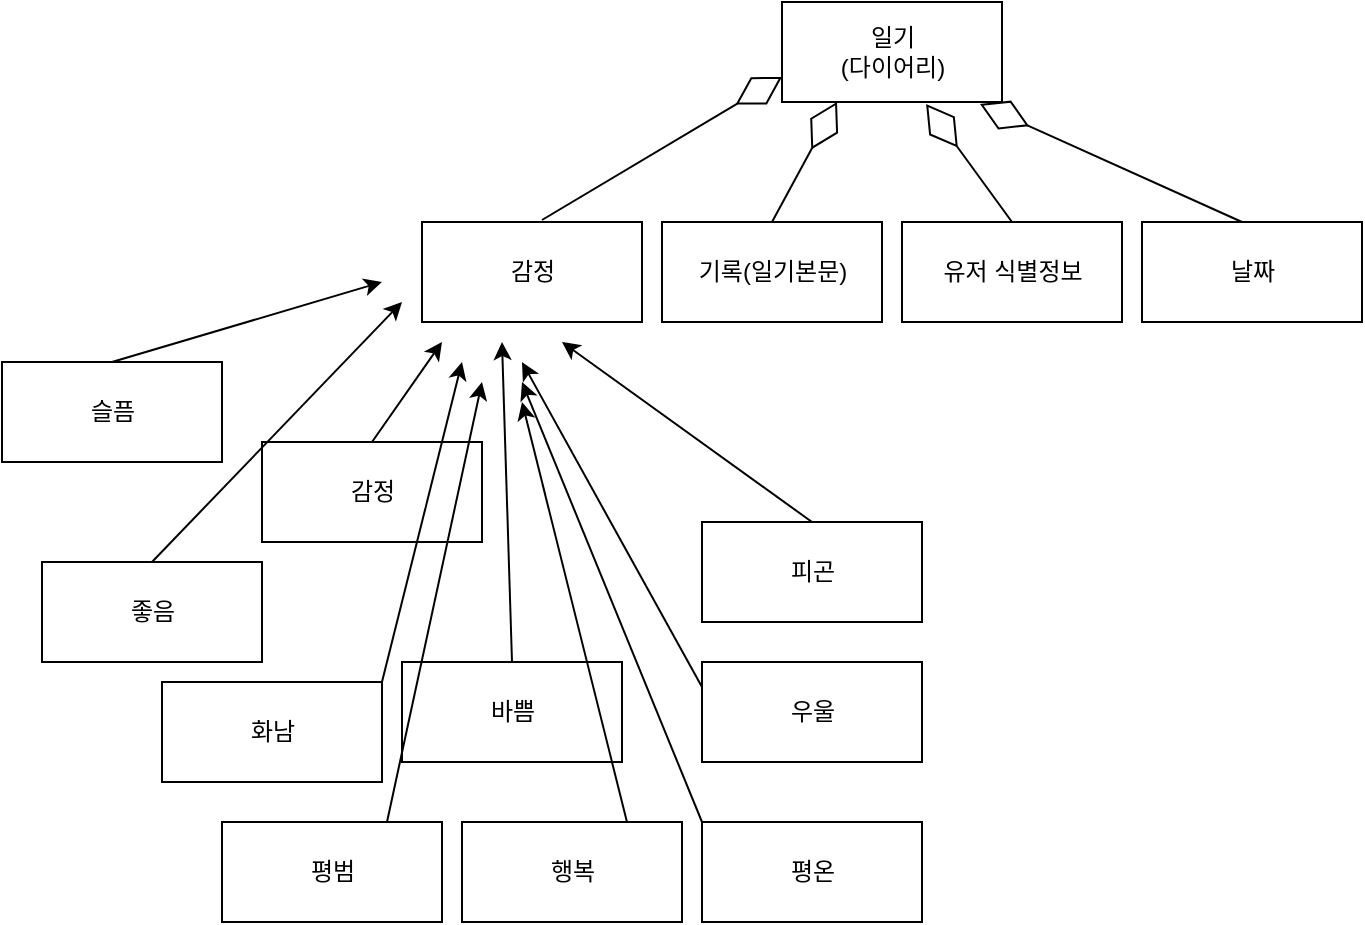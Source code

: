 <mxfile>
    <diagram id="10UWj72lrqKr4foGdd0T" name="페이지-1">
        <mxGraphModel dx="2185" dy="644" grid="1" gridSize="10" guides="1" tooltips="1" connect="1" arrows="1" fold="1" page="1" pageScale="1" pageWidth="827" pageHeight="1169" math="0" shadow="0">
            <root>
                <mxCell id="0"/>
                <mxCell id="1" parent="0"/>
                <mxCell id="2" value="일기&lt;br&gt;(다이어리)" style="html=1;" vertex="1" parent="1">
                    <mxGeometry x="280" y="30" width="110" height="50" as="geometry"/>
                </mxCell>
                <mxCell id="3" value="감정" style="html=1;" vertex="1" parent="1">
                    <mxGeometry x="100" y="140" width="110" height="50" as="geometry"/>
                </mxCell>
                <mxCell id="4" value="기록(일기본문)" style="html=1;" vertex="1" parent="1">
                    <mxGeometry x="220" y="140" width="110" height="50" as="geometry"/>
                </mxCell>
                <mxCell id="5" value="유저 식별정보" style="html=1;" vertex="1" parent="1">
                    <mxGeometry x="340" y="140" width="110" height="50" as="geometry"/>
                </mxCell>
                <mxCell id="6" value="날짜" style="html=1;" vertex="1" parent="1">
                    <mxGeometry x="460" y="140" width="110" height="50" as="geometry"/>
                </mxCell>
                <mxCell id="8" value="" style="endArrow=diamondThin;endFill=0;endSize=24;html=1;entryX=0;entryY=0.75;entryDx=0;entryDy=0;" edge="1" parent="1" target="2">
                    <mxGeometry width="160" relative="1" as="geometry">
                        <mxPoint x="160" y="139" as="sourcePoint"/>
                        <mxPoint x="320" y="139" as="targetPoint"/>
                    </mxGeometry>
                </mxCell>
                <mxCell id="9" value="" style="endArrow=diamondThin;endFill=0;endSize=24;html=1;entryX=0.25;entryY=1;entryDx=0;entryDy=0;exitX=0.5;exitY=0;exitDx=0;exitDy=0;" edge="1" parent="1" source="4" target="2">
                    <mxGeometry width="160" relative="1" as="geometry">
                        <mxPoint x="170" y="149" as="sourcePoint"/>
                        <mxPoint x="290" y="77.5" as="targetPoint"/>
                    </mxGeometry>
                </mxCell>
                <mxCell id="10" value="" style="endArrow=diamondThin;endFill=0;endSize=24;html=1;entryX=0.655;entryY=1.02;entryDx=0;entryDy=0;exitX=0.5;exitY=0;exitDx=0;exitDy=0;entryPerimeter=0;" edge="1" parent="1" source="5" target="2">
                    <mxGeometry width="160" relative="1" as="geometry">
                        <mxPoint x="180" y="159" as="sourcePoint"/>
                        <mxPoint x="300" y="87.5" as="targetPoint"/>
                    </mxGeometry>
                </mxCell>
                <mxCell id="11" value="" style="endArrow=diamondThin;endFill=0;endSize=24;html=1;entryX=0.9;entryY=1.02;entryDx=0;entryDy=0;entryPerimeter=0;" edge="1" parent="1" target="2">
                    <mxGeometry width="160" relative="1" as="geometry">
                        <mxPoint x="510" y="140" as="sourcePoint"/>
                        <mxPoint x="630" y="68.5" as="targetPoint"/>
                    </mxGeometry>
                </mxCell>
                <mxCell id="29" style="edgeStyle=none;html=1;exitX=0.5;exitY=0;exitDx=0;exitDy=0;" edge="1" parent="1" source="12">
                    <mxGeometry relative="1" as="geometry">
                        <mxPoint x="110" y="200" as="targetPoint"/>
                    </mxGeometry>
                </mxCell>
                <mxCell id="12" value="감정" style="html=1;" vertex="1" parent="1">
                    <mxGeometry x="20" y="250" width="110" height="50" as="geometry"/>
                </mxCell>
                <mxCell id="27" style="edgeStyle=none;html=1;exitX=0.5;exitY=0;exitDx=0;exitDy=0;" edge="1" parent="1" source="15">
                    <mxGeometry relative="1" as="geometry">
                        <mxPoint x="140" y="200" as="targetPoint"/>
                    </mxGeometry>
                </mxCell>
                <mxCell id="15" value="바쁨" style="html=1;" vertex="1" parent="1">
                    <mxGeometry x="90" y="360" width="110" height="50" as="geometry"/>
                </mxCell>
                <mxCell id="26" style="edgeStyle=none;html=1;exitX=0.5;exitY=0;exitDx=0;exitDy=0;" edge="1" parent="1" source="16">
                    <mxGeometry relative="1" as="geometry">
                        <mxPoint x="80" y="170" as="targetPoint"/>
                    </mxGeometry>
                </mxCell>
                <mxCell id="16" value="슬픔" style="html=1;" vertex="1" parent="1">
                    <mxGeometry x="-110" y="210" width="110" height="50" as="geometry"/>
                </mxCell>
                <mxCell id="25" style="edgeStyle=none;html=1;exitX=0.5;exitY=0;exitDx=0;exitDy=0;" edge="1" parent="1" source="17">
                    <mxGeometry relative="1" as="geometry">
                        <mxPoint x="90" y="180" as="targetPoint"/>
                    </mxGeometry>
                </mxCell>
                <mxCell id="17" value="좋음" style="html=1;" vertex="1" parent="1">
                    <mxGeometry x="-90" y="310" width="110" height="50" as="geometry"/>
                </mxCell>
                <mxCell id="32" style="edgeStyle=none;html=1;exitX=1;exitY=0;exitDx=0;exitDy=0;" edge="1" parent="1" source="18">
                    <mxGeometry relative="1" as="geometry">
                        <mxPoint x="120" y="210" as="targetPoint"/>
                    </mxGeometry>
                </mxCell>
                <mxCell id="18" value="화남" style="html=1;" vertex="1" parent="1">
                    <mxGeometry x="-30" y="370" width="110" height="50" as="geometry"/>
                </mxCell>
                <mxCell id="28" style="edgeStyle=none;html=1;exitX=0.5;exitY=0;exitDx=0;exitDy=0;" edge="1" parent="1" source="19">
                    <mxGeometry relative="1" as="geometry">
                        <mxPoint x="170" y="200" as="targetPoint"/>
                    </mxGeometry>
                </mxCell>
                <mxCell id="19" value="피곤" style="html=1;" vertex="1" parent="1">
                    <mxGeometry x="240" y="290" width="110" height="50" as="geometry"/>
                </mxCell>
                <mxCell id="30" style="edgeStyle=none;html=1;exitX=0;exitY=0.25;exitDx=0;exitDy=0;" edge="1" parent="1" source="20">
                    <mxGeometry relative="1" as="geometry">
                        <mxPoint x="150" y="210" as="targetPoint"/>
                    </mxGeometry>
                </mxCell>
                <mxCell id="20" value="우울" style="html=1;" vertex="1" parent="1">
                    <mxGeometry x="240" y="360" width="110" height="50" as="geometry"/>
                </mxCell>
                <mxCell id="31" style="edgeStyle=none;html=1;exitX=0;exitY=0;exitDx=0;exitDy=0;" edge="1" parent="1" source="21">
                    <mxGeometry relative="1" as="geometry">
                        <mxPoint x="150" y="220" as="targetPoint"/>
                    </mxGeometry>
                </mxCell>
                <mxCell id="21" value="평온" style="html=1;" vertex="1" parent="1">
                    <mxGeometry x="240" y="440" width="110" height="50" as="geometry"/>
                </mxCell>
                <mxCell id="34" style="edgeStyle=none;html=1;exitX=0.75;exitY=0;exitDx=0;exitDy=0;" edge="1" parent="1" source="22">
                    <mxGeometry relative="1" as="geometry">
                        <mxPoint x="150" y="230" as="targetPoint"/>
                    </mxGeometry>
                </mxCell>
                <mxCell id="22" value="행복" style="html=1;" vertex="1" parent="1">
                    <mxGeometry x="120" y="440" width="110" height="50" as="geometry"/>
                </mxCell>
                <mxCell id="33" style="edgeStyle=none;html=1;exitX=0.75;exitY=0;exitDx=0;exitDy=0;" edge="1" parent="1" source="23">
                    <mxGeometry relative="1" as="geometry">
                        <mxPoint x="130" y="220" as="targetPoint"/>
                    </mxGeometry>
                </mxCell>
                <mxCell id="23" value="평범" style="html=1;" vertex="1" parent="1">
                    <mxGeometry y="440" width="110" height="50" as="geometry"/>
                </mxCell>
            </root>
        </mxGraphModel>
    </diagram>
</mxfile>
